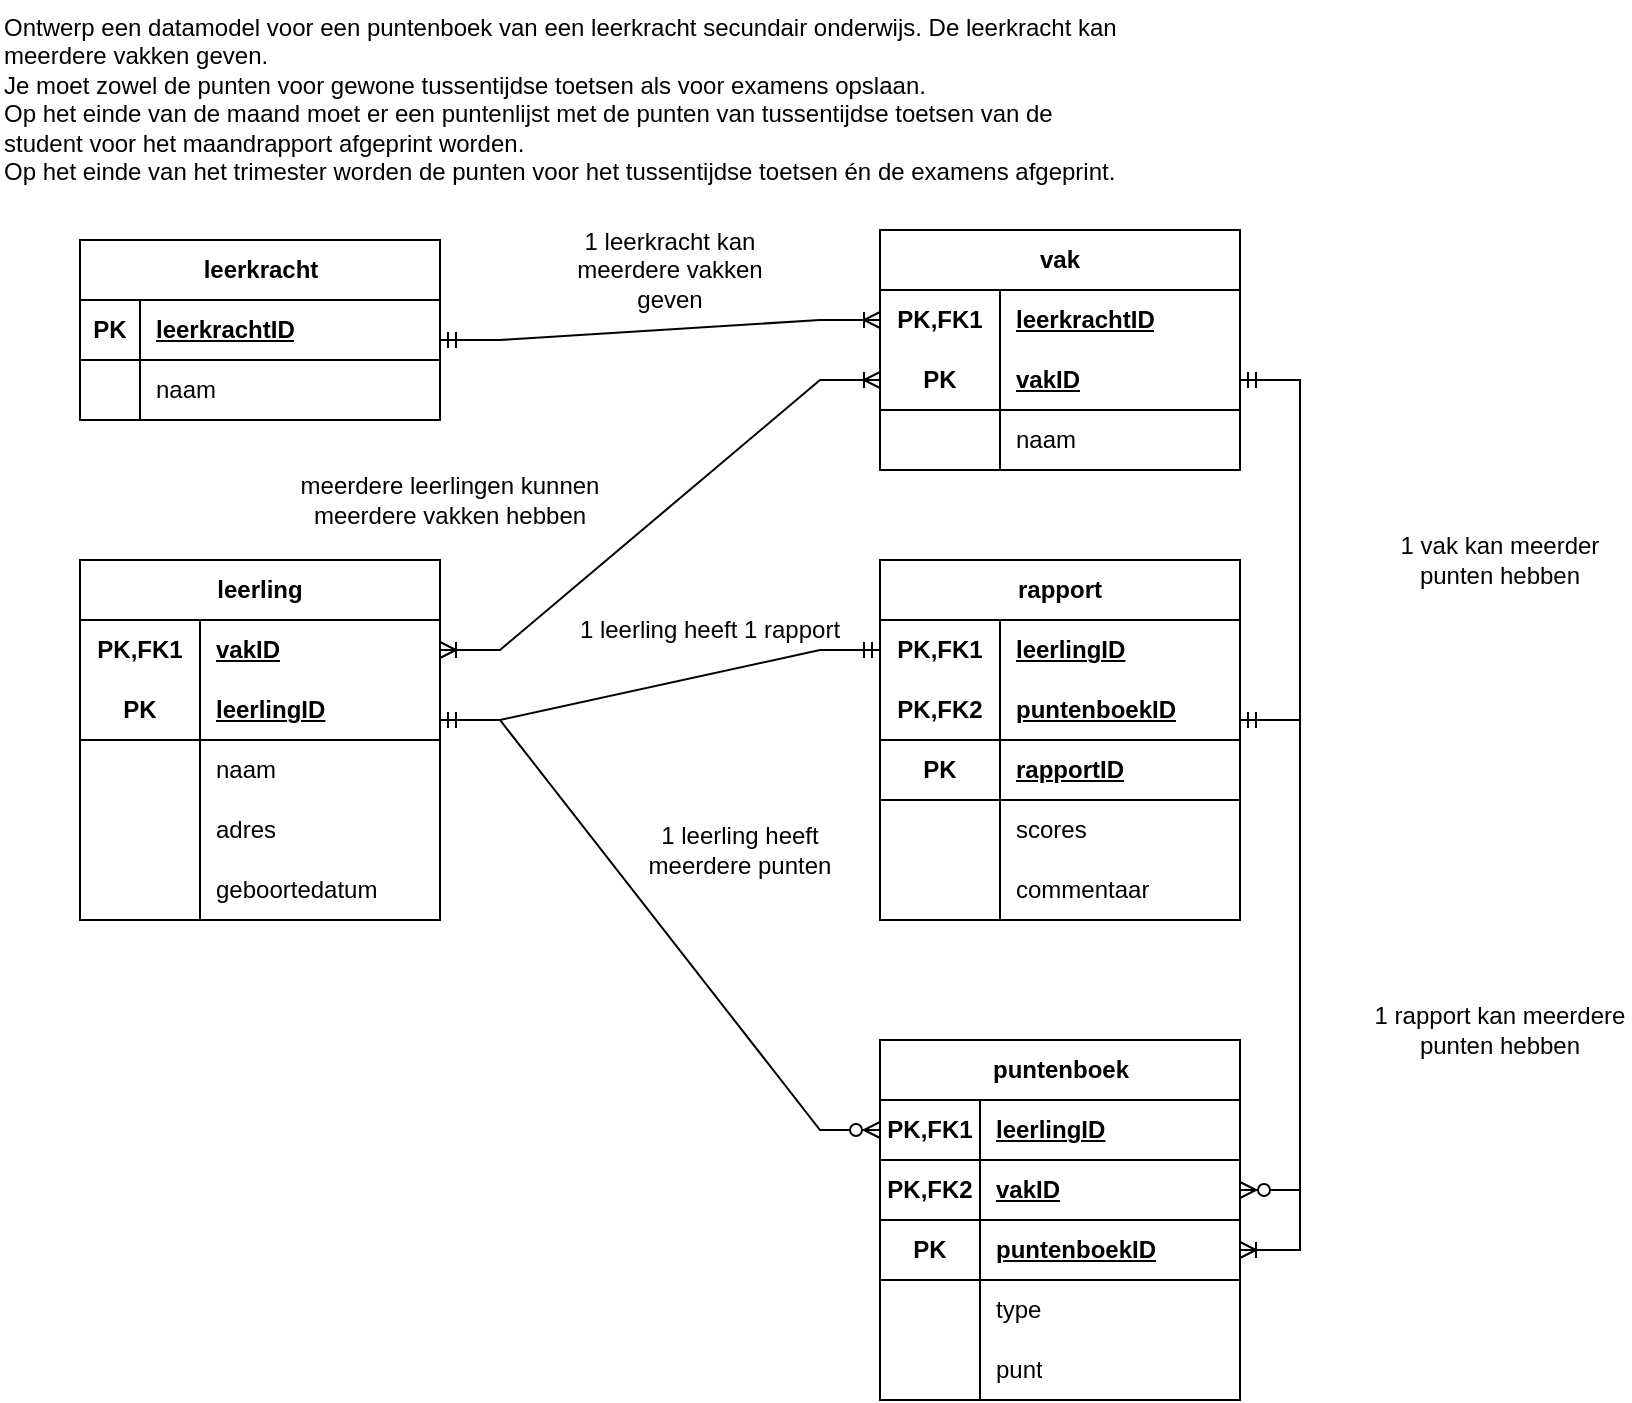 <mxfile version="21.0.8" type="device"><diagram name="Pagina-1" id="emQLaYQ4eBS57jvxQ3iW"><mxGraphModel dx="1050" dy="541" grid="1" gridSize="10" guides="1" tooltips="1" connect="1" arrows="1" fold="1" page="1" pageScale="1" pageWidth="827" pageHeight="1169" math="0" shadow="0"><root><mxCell id="0"/><mxCell id="1" parent="0"/><mxCell id="fEzKpcgFJz-GF3UFv10y-1" value="Ontwerp een datamodel voor een puntenboek van een leerkracht secundair onderwijs. De leerkracht kan&lt;br&gt;meerdere vakken geven.&lt;br&gt;Je moet zowel de punten voor gewone tussentijdse toetsen als voor examens opslaan.&lt;br&gt;Op het einde van de maand moet er een puntenlijst met de punten van tussentijdse toetsen van de student voor het maandrapport afgeprint worden.&lt;br&gt;Op het einde van het trimester worden de punten voor het tussentijdse toetsen én de examens afgeprint." style="text;whiteSpace=wrap;html=1;" parent="1" vertex="1"><mxGeometry width="560" height="150" as="geometry"/></mxCell><mxCell id="fEzKpcgFJz-GF3UFv10y-2" value="leerkracht" style="shape=table;startSize=30;container=1;collapsible=1;childLayout=tableLayout;fixedRows=1;rowLines=0;fontStyle=1;align=center;resizeLast=1;html=1;" parent="1" vertex="1"><mxGeometry x="40" y="120" width="180" height="90" as="geometry"/></mxCell><mxCell id="fEzKpcgFJz-GF3UFv10y-3" value="" style="shape=tableRow;horizontal=0;startSize=0;swimlaneHead=0;swimlaneBody=0;fillColor=none;collapsible=0;dropTarget=0;points=[[0,0.5],[1,0.5]];portConstraint=eastwest;top=0;left=0;right=0;bottom=1;" parent="fEzKpcgFJz-GF3UFv10y-2" vertex="1"><mxGeometry y="30" width="180" height="30" as="geometry"/></mxCell><mxCell id="fEzKpcgFJz-GF3UFv10y-4" value="PK" style="shape=partialRectangle;connectable=0;fillColor=none;top=0;left=0;bottom=0;right=0;fontStyle=1;overflow=hidden;whiteSpace=wrap;html=1;" parent="fEzKpcgFJz-GF3UFv10y-3" vertex="1"><mxGeometry width="30" height="30" as="geometry"><mxRectangle width="30" height="30" as="alternateBounds"/></mxGeometry></mxCell><mxCell id="fEzKpcgFJz-GF3UFv10y-5" value="leerkrachtID" style="shape=partialRectangle;connectable=0;fillColor=none;top=0;left=0;bottom=0;right=0;align=left;spacingLeft=6;fontStyle=5;overflow=hidden;whiteSpace=wrap;html=1;" parent="fEzKpcgFJz-GF3UFv10y-3" vertex="1"><mxGeometry x="30" width="150" height="30" as="geometry"><mxRectangle width="150" height="30" as="alternateBounds"/></mxGeometry></mxCell><mxCell id="fEzKpcgFJz-GF3UFv10y-6" value="" style="shape=tableRow;horizontal=0;startSize=0;swimlaneHead=0;swimlaneBody=0;fillColor=none;collapsible=0;dropTarget=0;points=[[0,0.5],[1,0.5]];portConstraint=eastwest;top=0;left=0;right=0;bottom=0;" parent="fEzKpcgFJz-GF3UFv10y-2" vertex="1"><mxGeometry y="60" width="180" height="30" as="geometry"/></mxCell><mxCell id="fEzKpcgFJz-GF3UFv10y-7" value="" style="shape=partialRectangle;connectable=0;fillColor=none;top=0;left=0;bottom=0;right=0;editable=1;overflow=hidden;whiteSpace=wrap;html=1;" parent="fEzKpcgFJz-GF3UFv10y-6" vertex="1"><mxGeometry width="30" height="30" as="geometry"><mxRectangle width="30" height="30" as="alternateBounds"/></mxGeometry></mxCell><mxCell id="fEzKpcgFJz-GF3UFv10y-8" value="naam" style="shape=partialRectangle;connectable=0;fillColor=none;top=0;left=0;bottom=0;right=0;align=left;spacingLeft=6;overflow=hidden;whiteSpace=wrap;html=1;" parent="fEzKpcgFJz-GF3UFv10y-6" vertex="1"><mxGeometry x="30" width="150" height="30" as="geometry"><mxRectangle width="150" height="30" as="alternateBounds"/></mxGeometry></mxCell><mxCell id="fEzKpcgFJz-GF3UFv10y-54" value="puntenboek" style="shape=table;startSize=30;container=1;collapsible=1;childLayout=tableLayout;fixedRows=1;rowLines=0;fontStyle=1;align=center;resizeLast=1;html=1;" parent="1" vertex="1"><mxGeometry x="440" y="520" width="180" height="180" as="geometry"/></mxCell><mxCell id="fEzKpcgFJz-GF3UFv10y-127" value="" style="shape=tableRow;horizontal=0;startSize=0;swimlaneHead=0;swimlaneBody=0;fillColor=none;collapsible=0;dropTarget=0;points=[[0,0.5],[1,0.5]];portConstraint=eastwest;top=0;left=0;right=0;bottom=1;" parent="fEzKpcgFJz-GF3UFv10y-54" vertex="1"><mxGeometry y="30" width="180" height="30" as="geometry"/></mxCell><mxCell id="fEzKpcgFJz-GF3UFv10y-128" value="PK,FK1" style="shape=partialRectangle;connectable=0;fillColor=none;top=0;left=0;bottom=0;right=0;fontStyle=1;overflow=hidden;whiteSpace=wrap;html=1;" parent="fEzKpcgFJz-GF3UFv10y-127" vertex="1"><mxGeometry width="50" height="30" as="geometry"><mxRectangle width="50" height="30" as="alternateBounds"/></mxGeometry></mxCell><mxCell id="fEzKpcgFJz-GF3UFv10y-129" value="leerlingID" style="shape=partialRectangle;connectable=0;fillColor=none;top=0;left=0;bottom=0;right=0;align=left;spacingLeft=6;fontStyle=5;overflow=hidden;whiteSpace=wrap;html=1;" parent="fEzKpcgFJz-GF3UFv10y-127" vertex="1"><mxGeometry x="50" width="130" height="30" as="geometry"><mxRectangle width="130" height="30" as="alternateBounds"/></mxGeometry></mxCell><mxCell id="fEzKpcgFJz-GF3UFv10y-130" value="" style="shape=tableRow;horizontal=0;startSize=0;swimlaneHead=0;swimlaneBody=0;fillColor=none;collapsible=0;dropTarget=0;points=[[0,0.5],[1,0.5]];portConstraint=eastwest;top=0;left=0;right=0;bottom=1;" parent="fEzKpcgFJz-GF3UFv10y-54" vertex="1"><mxGeometry y="60" width="180" height="30" as="geometry"/></mxCell><mxCell id="fEzKpcgFJz-GF3UFv10y-131" value="PK,FK2" style="shape=partialRectangle;connectable=0;fillColor=none;top=0;left=0;bottom=0;right=0;fontStyle=1;overflow=hidden;whiteSpace=wrap;html=1;" parent="fEzKpcgFJz-GF3UFv10y-130" vertex="1"><mxGeometry width="50" height="30" as="geometry"><mxRectangle width="50" height="30" as="alternateBounds"/></mxGeometry></mxCell><mxCell id="fEzKpcgFJz-GF3UFv10y-132" value="vakID" style="shape=partialRectangle;connectable=0;fillColor=none;top=0;left=0;bottom=0;right=0;align=left;spacingLeft=6;fontStyle=5;overflow=hidden;whiteSpace=wrap;html=1;" parent="fEzKpcgFJz-GF3UFv10y-130" vertex="1"><mxGeometry x="50" width="130" height="30" as="geometry"><mxRectangle width="130" height="30" as="alternateBounds"/></mxGeometry></mxCell><mxCell id="fEzKpcgFJz-GF3UFv10y-55" value="" style="shape=tableRow;horizontal=0;startSize=0;swimlaneHead=0;swimlaneBody=0;fillColor=none;collapsible=0;dropTarget=0;points=[[0,0.5],[1,0.5]];portConstraint=eastwest;top=0;left=0;right=0;bottom=1;" parent="fEzKpcgFJz-GF3UFv10y-54" vertex="1"><mxGeometry y="90" width="180" height="30" as="geometry"/></mxCell><mxCell id="fEzKpcgFJz-GF3UFv10y-56" value="PK" style="shape=partialRectangle;connectable=0;fillColor=none;top=0;left=0;bottom=0;right=0;fontStyle=1;overflow=hidden;whiteSpace=wrap;html=1;" parent="fEzKpcgFJz-GF3UFv10y-55" vertex="1"><mxGeometry width="50" height="30" as="geometry"><mxRectangle width="50" height="30" as="alternateBounds"/></mxGeometry></mxCell><mxCell id="fEzKpcgFJz-GF3UFv10y-57" value="puntenboekID" style="shape=partialRectangle;connectable=0;fillColor=none;top=0;left=0;bottom=0;right=0;align=left;spacingLeft=6;fontStyle=5;overflow=hidden;whiteSpace=wrap;html=1;" parent="fEzKpcgFJz-GF3UFv10y-55" vertex="1"><mxGeometry x="50" width="130" height="30" as="geometry"><mxRectangle width="130" height="30" as="alternateBounds"/></mxGeometry></mxCell><mxCell id="fEzKpcgFJz-GF3UFv10y-58" value="" style="shape=tableRow;horizontal=0;startSize=0;swimlaneHead=0;swimlaneBody=0;fillColor=none;collapsible=0;dropTarget=0;points=[[0,0.5],[1,0.5]];portConstraint=eastwest;top=0;left=0;right=0;bottom=0;" parent="fEzKpcgFJz-GF3UFv10y-54" vertex="1"><mxGeometry y="120" width="180" height="30" as="geometry"/></mxCell><mxCell id="fEzKpcgFJz-GF3UFv10y-59" value="" style="shape=partialRectangle;connectable=0;fillColor=none;top=0;left=0;bottom=0;right=0;editable=1;overflow=hidden;whiteSpace=wrap;html=1;" parent="fEzKpcgFJz-GF3UFv10y-58" vertex="1"><mxGeometry width="50" height="30" as="geometry"><mxRectangle width="50" height="30" as="alternateBounds"/></mxGeometry></mxCell><mxCell id="fEzKpcgFJz-GF3UFv10y-60" value="type" style="shape=partialRectangle;connectable=0;fillColor=none;top=0;left=0;bottom=0;right=0;align=left;spacingLeft=6;overflow=hidden;whiteSpace=wrap;html=1;" parent="fEzKpcgFJz-GF3UFv10y-58" vertex="1"><mxGeometry x="50" width="130" height="30" as="geometry"><mxRectangle width="130" height="30" as="alternateBounds"/></mxGeometry></mxCell><mxCell id="fEzKpcgFJz-GF3UFv10y-61" value="" style="shape=tableRow;horizontal=0;startSize=0;swimlaneHead=0;swimlaneBody=0;fillColor=none;collapsible=0;dropTarget=0;points=[[0,0.5],[1,0.5]];portConstraint=eastwest;top=0;left=0;right=0;bottom=0;" parent="fEzKpcgFJz-GF3UFv10y-54" vertex="1"><mxGeometry y="150" width="180" height="30" as="geometry"/></mxCell><mxCell id="fEzKpcgFJz-GF3UFv10y-62" value="" style="shape=partialRectangle;connectable=0;fillColor=none;top=0;left=0;bottom=0;right=0;editable=1;overflow=hidden;whiteSpace=wrap;html=1;" parent="fEzKpcgFJz-GF3UFv10y-61" vertex="1"><mxGeometry width="50" height="30" as="geometry"><mxRectangle width="50" height="30" as="alternateBounds"/></mxGeometry></mxCell><mxCell id="fEzKpcgFJz-GF3UFv10y-63" value="punt" style="shape=partialRectangle;connectable=0;fillColor=none;top=0;left=0;bottom=0;right=0;align=left;spacingLeft=6;overflow=hidden;whiteSpace=wrap;html=1;" parent="fEzKpcgFJz-GF3UFv10y-61" vertex="1"><mxGeometry x="50" width="130" height="30" as="geometry"><mxRectangle width="130" height="30" as="alternateBounds"/></mxGeometry></mxCell><mxCell id="fEzKpcgFJz-GF3UFv10y-83" value="vak" style="shape=table;startSize=30;container=1;collapsible=1;childLayout=tableLayout;fixedRows=1;rowLines=0;fontStyle=1;align=center;resizeLast=1;html=1;whiteSpace=wrap;" parent="1" vertex="1"><mxGeometry x="440" y="115" width="180" height="120" as="geometry"/></mxCell><mxCell id="fEzKpcgFJz-GF3UFv10y-84" value="" style="shape=tableRow;horizontal=0;startSize=0;swimlaneHead=0;swimlaneBody=0;fillColor=none;collapsible=0;dropTarget=0;points=[[0,0.5],[1,0.5]];portConstraint=eastwest;top=0;left=0;right=0;bottom=0;html=1;" parent="fEzKpcgFJz-GF3UFv10y-83" vertex="1"><mxGeometry y="30" width="180" height="30" as="geometry"/></mxCell><mxCell id="fEzKpcgFJz-GF3UFv10y-85" value="PK,FK1" style="shape=partialRectangle;connectable=0;fillColor=none;top=0;left=0;bottom=0;right=0;fontStyle=1;overflow=hidden;html=1;whiteSpace=wrap;" parent="fEzKpcgFJz-GF3UFv10y-84" vertex="1"><mxGeometry width="60" height="30" as="geometry"><mxRectangle width="60" height="30" as="alternateBounds"/></mxGeometry></mxCell><mxCell id="fEzKpcgFJz-GF3UFv10y-86" value="leerkrachtID" style="shape=partialRectangle;connectable=0;fillColor=none;top=0;left=0;bottom=0;right=0;align=left;spacingLeft=6;fontStyle=5;overflow=hidden;html=1;whiteSpace=wrap;" parent="fEzKpcgFJz-GF3UFv10y-84" vertex="1"><mxGeometry x="60" width="120" height="30" as="geometry"><mxRectangle width="120" height="30" as="alternateBounds"/></mxGeometry></mxCell><mxCell id="fEzKpcgFJz-GF3UFv10y-87" value="" style="shape=tableRow;horizontal=0;startSize=0;swimlaneHead=0;swimlaneBody=0;fillColor=none;collapsible=0;dropTarget=0;points=[[0,0.5],[1,0.5]];portConstraint=eastwest;top=0;left=0;right=0;bottom=1;html=1;" parent="fEzKpcgFJz-GF3UFv10y-83" vertex="1"><mxGeometry y="60" width="180" height="30" as="geometry"/></mxCell><mxCell id="fEzKpcgFJz-GF3UFv10y-88" value="PK" style="shape=partialRectangle;connectable=0;fillColor=none;top=0;left=0;bottom=0;right=0;fontStyle=1;overflow=hidden;html=1;whiteSpace=wrap;" parent="fEzKpcgFJz-GF3UFv10y-87" vertex="1"><mxGeometry width="60" height="30" as="geometry"><mxRectangle width="60" height="30" as="alternateBounds"/></mxGeometry></mxCell><mxCell id="fEzKpcgFJz-GF3UFv10y-89" value="vakID" style="shape=partialRectangle;connectable=0;fillColor=none;top=0;left=0;bottom=0;right=0;align=left;spacingLeft=6;fontStyle=5;overflow=hidden;html=1;whiteSpace=wrap;" parent="fEzKpcgFJz-GF3UFv10y-87" vertex="1"><mxGeometry x="60" width="120" height="30" as="geometry"><mxRectangle width="120" height="30" as="alternateBounds"/></mxGeometry></mxCell><mxCell id="fEzKpcgFJz-GF3UFv10y-90" value="" style="shape=tableRow;horizontal=0;startSize=0;swimlaneHead=0;swimlaneBody=0;fillColor=none;collapsible=0;dropTarget=0;points=[[0,0.5],[1,0.5]];portConstraint=eastwest;top=0;left=0;right=0;bottom=0;html=1;" parent="fEzKpcgFJz-GF3UFv10y-83" vertex="1"><mxGeometry y="90" width="180" height="30" as="geometry"/></mxCell><mxCell id="fEzKpcgFJz-GF3UFv10y-91" value="" style="shape=partialRectangle;connectable=0;fillColor=none;top=0;left=0;bottom=0;right=0;editable=1;overflow=hidden;html=1;whiteSpace=wrap;" parent="fEzKpcgFJz-GF3UFv10y-90" vertex="1"><mxGeometry width="60" height="30" as="geometry"><mxRectangle width="60" height="30" as="alternateBounds"/></mxGeometry></mxCell><mxCell id="fEzKpcgFJz-GF3UFv10y-92" value="naam" style="shape=partialRectangle;connectable=0;fillColor=none;top=0;left=0;bottom=0;right=0;align=left;spacingLeft=6;overflow=hidden;html=1;whiteSpace=wrap;" parent="fEzKpcgFJz-GF3UFv10y-90" vertex="1"><mxGeometry x="60" width="120" height="30" as="geometry"><mxRectangle width="120" height="30" as="alternateBounds"/></mxGeometry></mxCell><mxCell id="fEzKpcgFJz-GF3UFv10y-96" value="" style="edgeStyle=entityRelationEdgeStyle;fontSize=12;html=1;endArrow=ERoneToMany;startArrow=ERmandOne;rounded=0;entryX=0;entryY=0.5;entryDx=0;entryDy=0;" parent="1" target="fEzKpcgFJz-GF3UFv10y-84" edge="1"><mxGeometry width="100" height="100" relative="1" as="geometry"><mxPoint x="220" y="170" as="sourcePoint"/><mxPoint x="320" y="70" as="targetPoint"/></mxGeometry></mxCell><mxCell id="fEzKpcgFJz-GF3UFv10y-97" value="leerling" style="shape=table;startSize=30;container=1;collapsible=1;childLayout=tableLayout;fixedRows=1;rowLines=0;fontStyle=1;align=center;resizeLast=1;html=1;whiteSpace=wrap;" parent="1" vertex="1"><mxGeometry x="40" y="280" width="180" height="180" as="geometry"/></mxCell><mxCell id="fEzKpcgFJz-GF3UFv10y-98" value="" style="shape=tableRow;horizontal=0;startSize=0;swimlaneHead=0;swimlaneBody=0;fillColor=none;collapsible=0;dropTarget=0;points=[[0,0.5],[1,0.5]];portConstraint=eastwest;top=0;left=0;right=0;bottom=0;html=1;" parent="fEzKpcgFJz-GF3UFv10y-97" vertex="1"><mxGeometry y="30" width="180" height="30" as="geometry"/></mxCell><mxCell id="fEzKpcgFJz-GF3UFv10y-99" value="PK,FK1" style="shape=partialRectangle;connectable=0;fillColor=none;top=0;left=0;bottom=0;right=0;fontStyle=1;overflow=hidden;html=1;whiteSpace=wrap;" parent="fEzKpcgFJz-GF3UFv10y-98" vertex="1"><mxGeometry width="60" height="30" as="geometry"><mxRectangle width="60" height="30" as="alternateBounds"/></mxGeometry></mxCell><mxCell id="fEzKpcgFJz-GF3UFv10y-100" value="vakID" style="shape=partialRectangle;connectable=0;fillColor=none;top=0;left=0;bottom=0;right=0;align=left;spacingLeft=6;fontStyle=5;overflow=hidden;html=1;whiteSpace=wrap;" parent="fEzKpcgFJz-GF3UFv10y-98" vertex="1"><mxGeometry x="60" width="120" height="30" as="geometry"><mxRectangle width="120" height="30" as="alternateBounds"/></mxGeometry></mxCell><mxCell id="fEzKpcgFJz-GF3UFv10y-101" value="" style="shape=tableRow;horizontal=0;startSize=0;swimlaneHead=0;swimlaneBody=0;fillColor=none;collapsible=0;dropTarget=0;points=[[0,0.5],[1,0.5]];portConstraint=eastwest;top=0;left=0;right=0;bottom=1;html=1;" parent="fEzKpcgFJz-GF3UFv10y-97" vertex="1"><mxGeometry y="60" width="180" height="30" as="geometry"/></mxCell><mxCell id="fEzKpcgFJz-GF3UFv10y-102" value="PK" style="shape=partialRectangle;connectable=0;fillColor=none;top=0;left=0;bottom=0;right=0;fontStyle=1;overflow=hidden;html=1;whiteSpace=wrap;" parent="fEzKpcgFJz-GF3UFv10y-101" vertex="1"><mxGeometry width="60" height="30" as="geometry"><mxRectangle width="60" height="30" as="alternateBounds"/></mxGeometry></mxCell><mxCell id="fEzKpcgFJz-GF3UFv10y-103" value="leerlingID" style="shape=partialRectangle;connectable=0;fillColor=none;top=0;left=0;bottom=0;right=0;align=left;spacingLeft=6;fontStyle=5;overflow=hidden;html=1;whiteSpace=wrap;" parent="fEzKpcgFJz-GF3UFv10y-101" vertex="1"><mxGeometry x="60" width="120" height="30" as="geometry"><mxRectangle width="120" height="30" as="alternateBounds"/></mxGeometry></mxCell><mxCell id="fEzKpcgFJz-GF3UFv10y-104" value="" style="shape=tableRow;horizontal=0;startSize=0;swimlaneHead=0;swimlaneBody=0;fillColor=none;collapsible=0;dropTarget=0;points=[[0,0.5],[1,0.5]];portConstraint=eastwest;top=0;left=0;right=0;bottom=0;html=1;" parent="fEzKpcgFJz-GF3UFv10y-97" vertex="1"><mxGeometry y="90" width="180" height="30" as="geometry"/></mxCell><mxCell id="fEzKpcgFJz-GF3UFv10y-105" value="" style="shape=partialRectangle;connectable=0;fillColor=none;top=0;left=0;bottom=0;right=0;editable=1;overflow=hidden;html=1;whiteSpace=wrap;" parent="fEzKpcgFJz-GF3UFv10y-104" vertex="1"><mxGeometry width="60" height="30" as="geometry"><mxRectangle width="60" height="30" as="alternateBounds"/></mxGeometry></mxCell><mxCell id="fEzKpcgFJz-GF3UFv10y-106" value="naam" style="shape=partialRectangle;connectable=0;fillColor=none;top=0;left=0;bottom=0;right=0;align=left;spacingLeft=6;overflow=hidden;html=1;whiteSpace=wrap;" parent="fEzKpcgFJz-GF3UFv10y-104" vertex="1"><mxGeometry x="60" width="120" height="30" as="geometry"><mxRectangle width="120" height="30" as="alternateBounds"/></mxGeometry></mxCell><mxCell id="fEzKpcgFJz-GF3UFv10y-107" value="" style="shape=tableRow;horizontal=0;startSize=0;swimlaneHead=0;swimlaneBody=0;fillColor=none;collapsible=0;dropTarget=0;points=[[0,0.5],[1,0.5]];portConstraint=eastwest;top=0;left=0;right=0;bottom=0;html=1;" parent="fEzKpcgFJz-GF3UFv10y-97" vertex="1"><mxGeometry y="120" width="180" height="30" as="geometry"/></mxCell><mxCell id="fEzKpcgFJz-GF3UFv10y-108" value="" style="shape=partialRectangle;connectable=0;fillColor=none;top=0;left=0;bottom=0;right=0;editable=1;overflow=hidden;html=1;whiteSpace=wrap;" parent="fEzKpcgFJz-GF3UFv10y-107" vertex="1"><mxGeometry width="60" height="30" as="geometry"><mxRectangle width="60" height="30" as="alternateBounds"/></mxGeometry></mxCell><mxCell id="fEzKpcgFJz-GF3UFv10y-109" value="adres" style="shape=partialRectangle;connectable=0;fillColor=none;top=0;left=0;bottom=0;right=0;align=left;spacingLeft=6;overflow=hidden;html=1;whiteSpace=wrap;" parent="fEzKpcgFJz-GF3UFv10y-107" vertex="1"><mxGeometry x="60" width="120" height="30" as="geometry"><mxRectangle width="120" height="30" as="alternateBounds"/></mxGeometry></mxCell><mxCell id="fEzKpcgFJz-GF3UFv10y-136" value="" style="shape=tableRow;horizontal=0;startSize=0;swimlaneHead=0;swimlaneBody=0;fillColor=none;collapsible=0;dropTarget=0;points=[[0,0.5],[1,0.5]];portConstraint=eastwest;top=0;left=0;right=0;bottom=0;html=1;" parent="fEzKpcgFJz-GF3UFv10y-97" vertex="1"><mxGeometry y="150" width="180" height="30" as="geometry"/></mxCell><mxCell id="fEzKpcgFJz-GF3UFv10y-137" value="" style="shape=partialRectangle;connectable=0;fillColor=none;top=0;left=0;bottom=0;right=0;editable=1;overflow=hidden;html=1;whiteSpace=wrap;" parent="fEzKpcgFJz-GF3UFv10y-136" vertex="1"><mxGeometry width="60" height="30" as="geometry"><mxRectangle width="60" height="30" as="alternateBounds"/></mxGeometry></mxCell><mxCell id="fEzKpcgFJz-GF3UFv10y-138" value="geboortedatum" style="shape=partialRectangle;connectable=0;fillColor=none;top=0;left=0;bottom=0;right=0;align=left;spacingLeft=6;overflow=hidden;html=1;whiteSpace=wrap;" parent="fEzKpcgFJz-GF3UFv10y-136" vertex="1"><mxGeometry x="60" width="120" height="30" as="geometry"><mxRectangle width="120" height="30" as="alternateBounds"/></mxGeometry></mxCell><mxCell id="fEzKpcgFJz-GF3UFv10y-110" value="rapport" style="shape=table;startSize=30;container=1;collapsible=1;childLayout=tableLayout;fixedRows=1;rowLines=0;fontStyle=1;align=center;resizeLast=1;html=1;whiteSpace=wrap;" parent="1" vertex="1"><mxGeometry x="440" y="280" width="180" height="180" as="geometry"/></mxCell><mxCell id="fEzKpcgFJz-GF3UFv10y-111" value="" style="shape=tableRow;horizontal=0;startSize=0;swimlaneHead=0;swimlaneBody=0;fillColor=none;collapsible=0;dropTarget=0;points=[[0,0.5],[1,0.5]];portConstraint=eastwest;top=0;left=0;right=0;bottom=0;html=1;" parent="fEzKpcgFJz-GF3UFv10y-110" vertex="1"><mxGeometry y="30" width="180" height="30" as="geometry"/></mxCell><mxCell id="fEzKpcgFJz-GF3UFv10y-112" value="PK,FK1" style="shape=partialRectangle;connectable=0;fillColor=none;top=0;left=0;bottom=0;right=0;fontStyle=1;overflow=hidden;html=1;whiteSpace=wrap;" parent="fEzKpcgFJz-GF3UFv10y-111" vertex="1"><mxGeometry width="60" height="30" as="geometry"><mxRectangle width="60" height="30" as="alternateBounds"/></mxGeometry></mxCell><mxCell id="fEzKpcgFJz-GF3UFv10y-113" value="leerlingID" style="shape=partialRectangle;connectable=0;fillColor=none;top=0;left=0;bottom=0;right=0;align=left;spacingLeft=6;fontStyle=5;overflow=hidden;html=1;whiteSpace=wrap;" parent="fEzKpcgFJz-GF3UFv10y-111" vertex="1"><mxGeometry x="60" width="120" height="30" as="geometry"><mxRectangle width="120" height="30" as="alternateBounds"/></mxGeometry></mxCell><mxCell id="fEzKpcgFJz-GF3UFv10y-114" value="" style="shape=tableRow;horizontal=0;startSize=0;swimlaneHead=0;swimlaneBody=0;fillColor=none;collapsible=0;dropTarget=0;points=[[0,0.5],[1,0.5]];portConstraint=eastwest;top=0;left=0;right=0;bottom=1;html=1;" parent="fEzKpcgFJz-GF3UFv10y-110" vertex="1"><mxGeometry y="60" width="180" height="30" as="geometry"/></mxCell><mxCell id="fEzKpcgFJz-GF3UFv10y-115" value="PK,FK2" style="shape=partialRectangle;connectable=0;fillColor=none;top=0;left=0;bottom=0;right=0;fontStyle=1;overflow=hidden;html=1;whiteSpace=wrap;" parent="fEzKpcgFJz-GF3UFv10y-114" vertex="1"><mxGeometry width="60" height="30" as="geometry"><mxRectangle width="60" height="30" as="alternateBounds"/></mxGeometry></mxCell><mxCell id="fEzKpcgFJz-GF3UFv10y-116" value="puntenboekID" style="shape=partialRectangle;connectable=0;fillColor=none;top=0;left=0;bottom=0;right=0;align=left;spacingLeft=6;fontStyle=5;overflow=hidden;html=1;whiteSpace=wrap;" parent="fEzKpcgFJz-GF3UFv10y-114" vertex="1"><mxGeometry x="60" width="120" height="30" as="geometry"><mxRectangle width="120" height="30" as="alternateBounds"/></mxGeometry></mxCell><mxCell id="fEzKpcgFJz-GF3UFv10y-124" value="" style="shape=tableRow;horizontal=0;startSize=0;swimlaneHead=0;swimlaneBody=0;fillColor=none;collapsible=0;dropTarget=0;points=[[0,0.5],[1,0.5]];portConstraint=eastwest;top=0;left=0;right=0;bottom=1;html=1;" parent="fEzKpcgFJz-GF3UFv10y-110" vertex="1"><mxGeometry y="90" width="180" height="30" as="geometry"/></mxCell><mxCell id="fEzKpcgFJz-GF3UFv10y-125" value="PK" style="shape=partialRectangle;connectable=0;fillColor=none;top=0;left=0;bottom=0;right=0;fontStyle=1;overflow=hidden;html=1;whiteSpace=wrap;" parent="fEzKpcgFJz-GF3UFv10y-124" vertex="1"><mxGeometry width="60" height="30" as="geometry"><mxRectangle width="60" height="30" as="alternateBounds"/></mxGeometry></mxCell><mxCell id="fEzKpcgFJz-GF3UFv10y-126" value="rapportID" style="shape=partialRectangle;connectable=0;fillColor=none;top=0;left=0;bottom=0;right=0;align=left;spacingLeft=6;fontStyle=5;overflow=hidden;html=1;whiteSpace=wrap;" parent="fEzKpcgFJz-GF3UFv10y-124" vertex="1"><mxGeometry x="60" width="120" height="30" as="geometry"><mxRectangle width="120" height="30" as="alternateBounds"/></mxGeometry></mxCell><mxCell id="fEzKpcgFJz-GF3UFv10y-117" value="" style="shape=tableRow;horizontal=0;startSize=0;swimlaneHead=0;swimlaneBody=0;fillColor=none;collapsible=0;dropTarget=0;points=[[0,0.5],[1,0.5]];portConstraint=eastwest;top=0;left=0;right=0;bottom=0;html=1;" parent="fEzKpcgFJz-GF3UFv10y-110" vertex="1"><mxGeometry y="120" width="180" height="30" as="geometry"/></mxCell><mxCell id="fEzKpcgFJz-GF3UFv10y-118" value="" style="shape=partialRectangle;connectable=0;fillColor=none;top=0;left=0;bottom=0;right=0;editable=1;overflow=hidden;html=1;whiteSpace=wrap;" parent="fEzKpcgFJz-GF3UFv10y-117" vertex="1"><mxGeometry width="60" height="30" as="geometry"><mxRectangle width="60" height="30" as="alternateBounds"/></mxGeometry></mxCell><mxCell id="fEzKpcgFJz-GF3UFv10y-119" value="scores" style="shape=partialRectangle;connectable=0;fillColor=none;top=0;left=0;bottom=0;right=0;align=left;spacingLeft=6;overflow=hidden;html=1;whiteSpace=wrap;" parent="fEzKpcgFJz-GF3UFv10y-117" vertex="1"><mxGeometry x="60" width="120" height="30" as="geometry"><mxRectangle width="120" height="30" as="alternateBounds"/></mxGeometry></mxCell><mxCell id="fEzKpcgFJz-GF3UFv10y-133" value="" style="shape=tableRow;horizontal=0;startSize=0;swimlaneHead=0;swimlaneBody=0;fillColor=none;collapsible=0;dropTarget=0;points=[[0,0.5],[1,0.5]];portConstraint=eastwest;top=0;left=0;right=0;bottom=0;html=1;" parent="fEzKpcgFJz-GF3UFv10y-110" vertex="1"><mxGeometry y="150" width="180" height="30" as="geometry"/></mxCell><mxCell id="fEzKpcgFJz-GF3UFv10y-134" value="" style="shape=partialRectangle;connectable=0;fillColor=none;top=0;left=0;bottom=0;right=0;editable=1;overflow=hidden;html=1;whiteSpace=wrap;" parent="fEzKpcgFJz-GF3UFv10y-133" vertex="1"><mxGeometry width="60" height="30" as="geometry"><mxRectangle width="60" height="30" as="alternateBounds"/></mxGeometry></mxCell><mxCell id="fEzKpcgFJz-GF3UFv10y-135" value="commentaar" style="shape=partialRectangle;connectable=0;fillColor=none;top=0;left=0;bottom=0;right=0;align=left;spacingLeft=6;overflow=hidden;html=1;whiteSpace=wrap;" parent="fEzKpcgFJz-GF3UFv10y-133" vertex="1"><mxGeometry x="60" width="120" height="30" as="geometry"><mxRectangle width="120" height="30" as="alternateBounds"/></mxGeometry></mxCell><mxCell id="fEzKpcgFJz-GF3UFv10y-141" value="" style="edgeStyle=entityRelationEdgeStyle;fontSize=12;html=1;endArrow=ERmandOne;startArrow=ERmandOne;rounded=0;entryX=0;entryY=0.5;entryDx=0;entryDy=0;" parent="1" target="fEzKpcgFJz-GF3UFv10y-111" edge="1"><mxGeometry width="100" height="100" relative="1" as="geometry"><mxPoint x="220" y="360" as="sourcePoint"/><mxPoint x="430" y="340" as="targetPoint"/></mxGeometry></mxCell><mxCell id="fEzKpcgFJz-GF3UFv10y-142" value="" style="edgeStyle=entityRelationEdgeStyle;fontSize=12;html=1;endArrow=ERoneToMany;startArrow=ERmandOne;rounded=0;entryX=1;entryY=0.5;entryDx=0;entryDy=0;" parent="1" target="fEzKpcgFJz-GF3UFv10y-55" edge="1"><mxGeometry width="100" height="100" relative="1" as="geometry"><mxPoint x="620" y="360" as="sourcePoint"/><mxPoint x="660" y="580" as="targetPoint"/></mxGeometry></mxCell><mxCell id="fEzKpcgFJz-GF3UFv10y-143" value="" style="edgeStyle=entityRelationEdgeStyle;fontSize=12;html=1;endArrow=ERzeroToMany;startArrow=ERmandOne;rounded=0;" parent="1" target="fEzKpcgFJz-GF3UFv10y-130" edge="1"><mxGeometry width="100" height="100" relative="1" as="geometry"><mxPoint x="620" y="190" as="sourcePoint"/><mxPoint x="720" y="90" as="targetPoint"/></mxGeometry></mxCell><mxCell id="fEzKpcgFJz-GF3UFv10y-144" value="" style="edgeStyle=entityRelationEdgeStyle;fontSize=12;html=1;endArrow=ERzeroToMany;startArrow=ERmandOne;rounded=0;entryX=0;entryY=0.5;entryDx=0;entryDy=0;" parent="1" target="fEzKpcgFJz-GF3UFv10y-127" edge="1"><mxGeometry width="100" height="100" relative="1" as="geometry"><mxPoint x="220" y="360" as="sourcePoint"/><mxPoint x="320" y="260" as="targetPoint"/></mxGeometry></mxCell><mxCell id="VcKX9ePYV9huhh84p_93-1" value="1 leerkracht kan meerdere vakken geven" style="text;html=1;strokeColor=none;fillColor=none;align=center;verticalAlign=middle;whiteSpace=wrap;rounded=0;" vertex="1" parent="1"><mxGeometry x="270" y="120" width="130" height="30" as="geometry"/></mxCell><mxCell id="VcKX9ePYV9huhh84p_93-2" value="meerdere leerlingen kunnen meerdere vakken hebben" style="text;html=1;strokeColor=none;fillColor=none;align=center;verticalAlign=middle;whiteSpace=wrap;rounded=0;" vertex="1" parent="1"><mxGeometry x="140" y="235" width="170" height="30" as="geometry"/></mxCell><mxCell id="VcKX9ePYV9huhh84p_93-3" value="1 leerling heeft 1 rapport" style="text;html=1;strokeColor=none;fillColor=none;align=center;verticalAlign=middle;whiteSpace=wrap;rounded=0;" vertex="1" parent="1"><mxGeometry x="280" y="300" width="150" height="30" as="geometry"/></mxCell><mxCell id="VcKX9ePYV9huhh84p_93-4" value="1 leerling heeft meerdere punten" style="text;html=1;strokeColor=none;fillColor=none;align=center;verticalAlign=middle;whiteSpace=wrap;rounded=0;" vertex="1" parent="1"><mxGeometry x="310" y="410" width="120" height="30" as="geometry"/></mxCell><mxCell id="VcKX9ePYV9huhh84p_93-6" value="" style="edgeStyle=entityRelationEdgeStyle;fontSize=12;html=1;endArrow=ERoneToMany;startArrow=ERoneToMany;rounded=0;exitX=1;exitY=0.5;exitDx=0;exitDy=0;entryX=0;entryY=0.5;entryDx=0;entryDy=0;" edge="1" parent="1" source="fEzKpcgFJz-GF3UFv10y-98" target="fEzKpcgFJz-GF3UFv10y-87"><mxGeometry width="100" height="100" relative="1" as="geometry"><mxPoint x="360" y="420" as="sourcePoint"/><mxPoint x="460" y="320" as="targetPoint"/></mxGeometry></mxCell><mxCell id="VcKX9ePYV9huhh84p_93-11" value="1 vak kan meerder punten hebben" style="text;html=1;strokeColor=none;fillColor=none;align=center;verticalAlign=middle;whiteSpace=wrap;rounded=0;" vertex="1" parent="1"><mxGeometry x="690" y="265" width="120" height="30" as="geometry"/></mxCell><mxCell id="VcKX9ePYV9huhh84p_93-12" value="1 rapport kan meerdere punten hebben" style="text;html=1;strokeColor=none;fillColor=none;align=center;verticalAlign=middle;whiteSpace=wrap;rounded=0;" vertex="1" parent="1"><mxGeometry x="685" y="500" width="130" height="30" as="geometry"/></mxCell></root></mxGraphModel></diagram></mxfile>